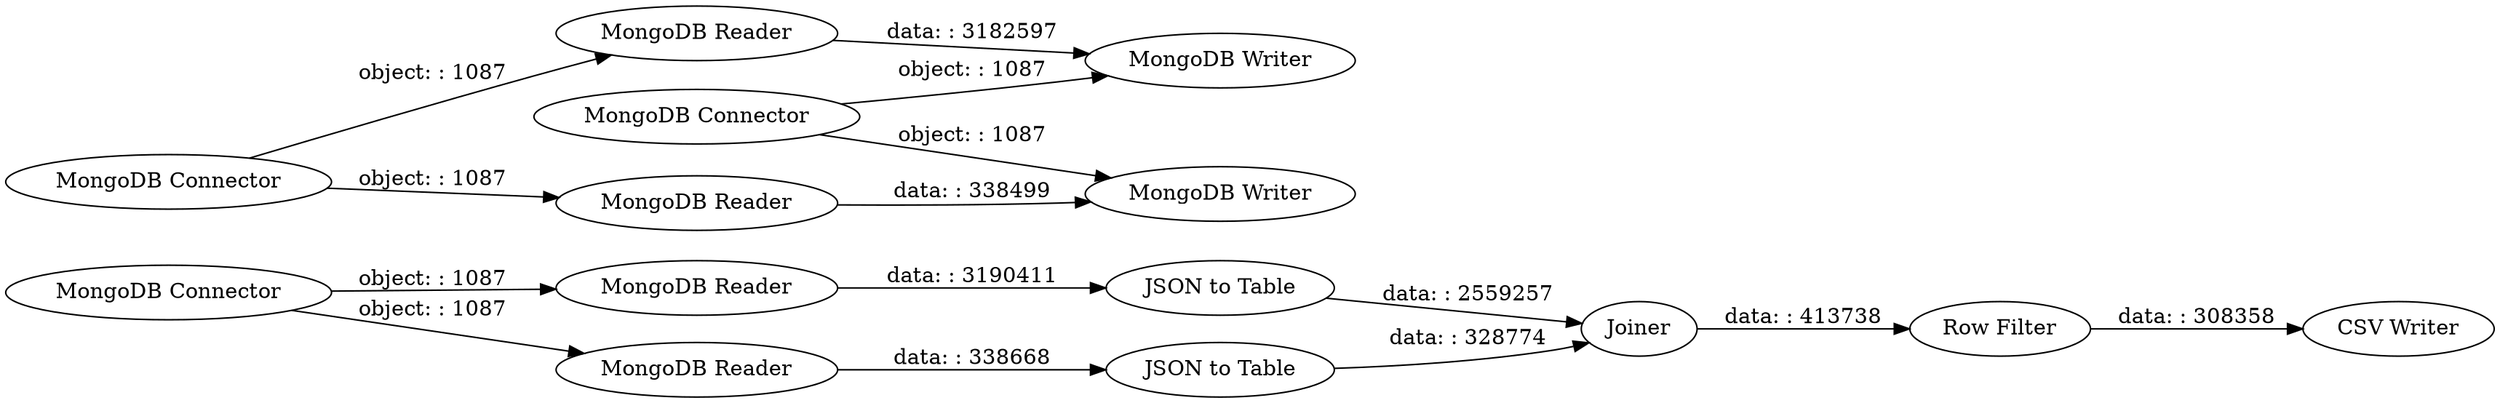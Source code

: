 digraph {
	"216241160357883464_9" [label="MongoDB Reader"]
	"216241160357883464_12" [label="JSON to Table"]
	"216241160357883464_6" [label="MongoDB Writer"]
	"216241160357883464_5" [label="MongoDB Reader"]
	"216241160357883464_8" [label="MongoDB Connector"]
	"216241160357883464_4" [label="MongoDB Connector"]
	"216241160357883464_13" [label=Joiner]
	"216241160357883464_1" [label="MongoDB Connector"]
	"216241160357883464_2" [label="MongoDB Reader"]
	"216241160357883464_10" [label="MongoDB Reader"]
	"216241160357883464_18" [label="Row Filter"]
	"216241160357883464_7" [label="MongoDB Writer"]
	"216241160357883464_11" [label="JSON to Table"]
	"216241160357883464_19" [label="CSV Writer"]
	"216241160357883464_13" -> "216241160357883464_18" [label="data: : 413738"]
	"216241160357883464_8" -> "216241160357883464_10" [label="object: : 1087"]
	"216241160357883464_9" -> "216241160357883464_11" [label="data: : 3190411"]
	"216241160357883464_4" -> "216241160357883464_7" [label="object: : 1087"]
	"216241160357883464_4" -> "216241160357883464_6" [label="object: : 1087"]
	"216241160357883464_5" -> "216241160357883464_7" [label="data: : 338499"]
	"216241160357883464_10" -> "216241160357883464_12" [label="data: : 338668"]
	"216241160357883464_2" -> "216241160357883464_6" [label="data: : 3182597"]
	"216241160357883464_8" -> "216241160357883464_9" [label="object: : 1087"]
	"216241160357883464_12" -> "216241160357883464_13" [label="data: : 328774"]
	"216241160357883464_11" -> "216241160357883464_13" [label="data: : 2559257"]
	"216241160357883464_18" -> "216241160357883464_19" [label="data: : 308358"]
	"216241160357883464_1" -> "216241160357883464_2" [label="object: : 1087"]
	"216241160357883464_1" -> "216241160357883464_5" [label="object: : 1087"]
	rankdir=LR
}
